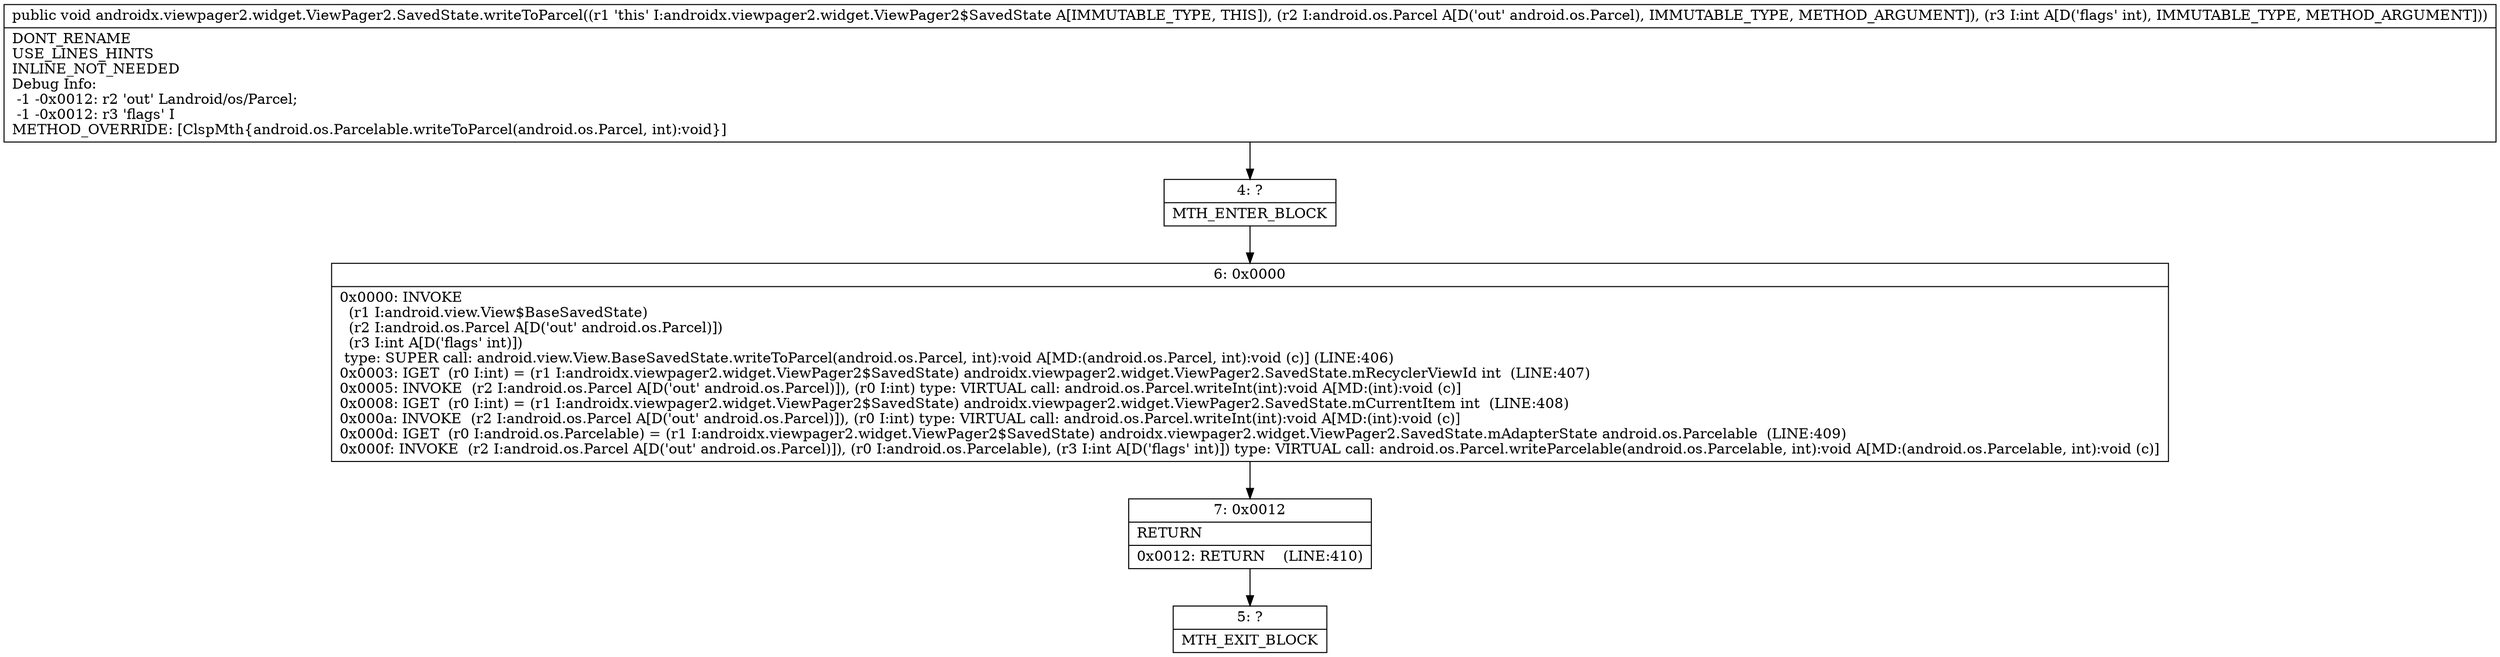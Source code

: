 digraph "CFG forandroidx.viewpager2.widget.ViewPager2.SavedState.writeToParcel(Landroid\/os\/Parcel;I)V" {
Node_4 [shape=record,label="{4\:\ ?|MTH_ENTER_BLOCK\l}"];
Node_6 [shape=record,label="{6\:\ 0x0000|0x0000: INVOKE  \l  (r1 I:android.view.View$BaseSavedState)\l  (r2 I:android.os.Parcel A[D('out' android.os.Parcel)])\l  (r3 I:int A[D('flags' int)])\l type: SUPER call: android.view.View.BaseSavedState.writeToParcel(android.os.Parcel, int):void A[MD:(android.os.Parcel, int):void (c)] (LINE:406)\l0x0003: IGET  (r0 I:int) = (r1 I:androidx.viewpager2.widget.ViewPager2$SavedState) androidx.viewpager2.widget.ViewPager2.SavedState.mRecyclerViewId int  (LINE:407)\l0x0005: INVOKE  (r2 I:android.os.Parcel A[D('out' android.os.Parcel)]), (r0 I:int) type: VIRTUAL call: android.os.Parcel.writeInt(int):void A[MD:(int):void (c)]\l0x0008: IGET  (r0 I:int) = (r1 I:androidx.viewpager2.widget.ViewPager2$SavedState) androidx.viewpager2.widget.ViewPager2.SavedState.mCurrentItem int  (LINE:408)\l0x000a: INVOKE  (r2 I:android.os.Parcel A[D('out' android.os.Parcel)]), (r0 I:int) type: VIRTUAL call: android.os.Parcel.writeInt(int):void A[MD:(int):void (c)]\l0x000d: IGET  (r0 I:android.os.Parcelable) = (r1 I:androidx.viewpager2.widget.ViewPager2$SavedState) androidx.viewpager2.widget.ViewPager2.SavedState.mAdapterState android.os.Parcelable  (LINE:409)\l0x000f: INVOKE  (r2 I:android.os.Parcel A[D('out' android.os.Parcel)]), (r0 I:android.os.Parcelable), (r3 I:int A[D('flags' int)]) type: VIRTUAL call: android.os.Parcel.writeParcelable(android.os.Parcelable, int):void A[MD:(android.os.Parcelable, int):void (c)]\l}"];
Node_7 [shape=record,label="{7\:\ 0x0012|RETURN\l|0x0012: RETURN    (LINE:410)\l}"];
Node_5 [shape=record,label="{5\:\ ?|MTH_EXIT_BLOCK\l}"];
MethodNode[shape=record,label="{public void androidx.viewpager2.widget.ViewPager2.SavedState.writeToParcel((r1 'this' I:androidx.viewpager2.widget.ViewPager2$SavedState A[IMMUTABLE_TYPE, THIS]), (r2 I:android.os.Parcel A[D('out' android.os.Parcel), IMMUTABLE_TYPE, METHOD_ARGUMENT]), (r3 I:int A[D('flags' int), IMMUTABLE_TYPE, METHOD_ARGUMENT]))  | DONT_RENAME\lUSE_LINES_HINTS\lINLINE_NOT_NEEDED\lDebug Info:\l  \-1 \-0x0012: r2 'out' Landroid\/os\/Parcel;\l  \-1 \-0x0012: r3 'flags' I\lMETHOD_OVERRIDE: [ClspMth\{android.os.Parcelable.writeToParcel(android.os.Parcel, int):void\}]\l}"];
MethodNode -> Node_4;Node_4 -> Node_6;
Node_6 -> Node_7;
Node_7 -> Node_5;
}


